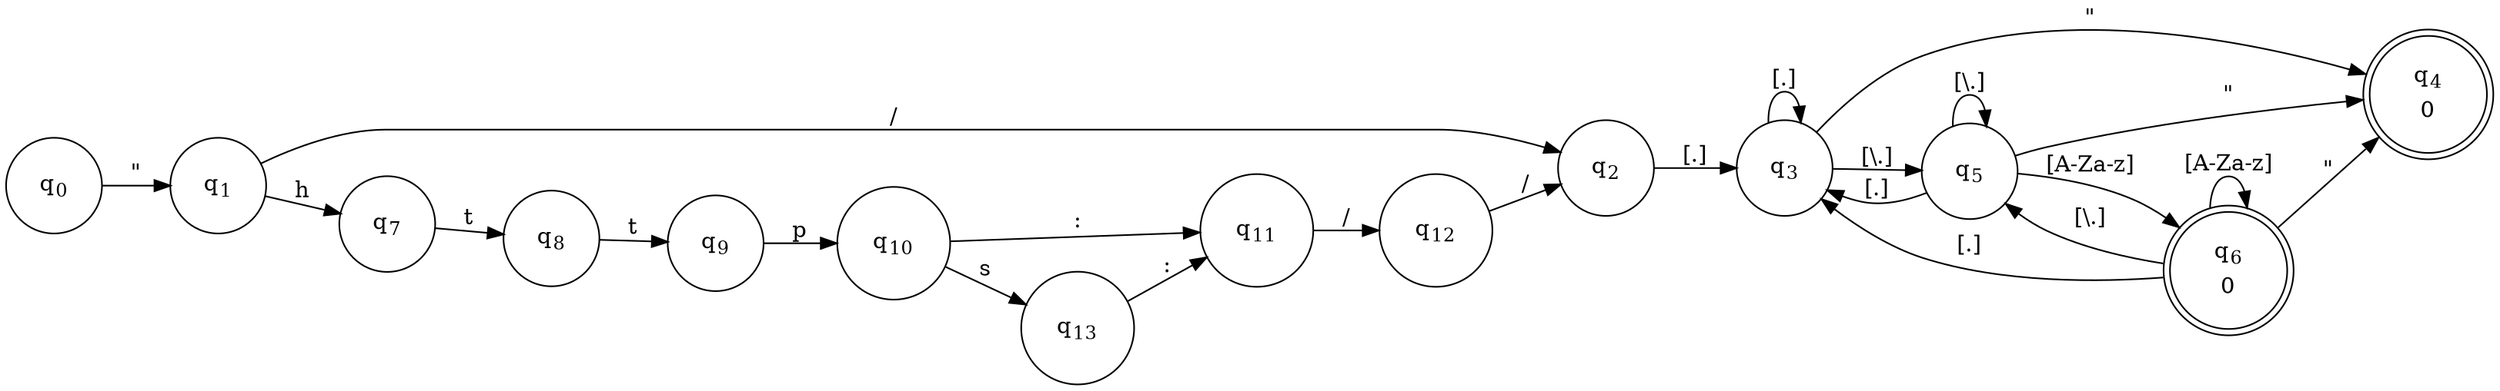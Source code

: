 digraph FFA {
rankdir=LR
node [shape=circle]
q0->q1 [label="\""]
q1->q2 [label="/"]
q1->q7 [label="h"]
q2->q3 [label="[.]"]
q3->q3 [label="[.]"]
q3->q4 [label="\""]
q3->q5 [label="[\\.]"]
q5->q3 [label="[.]"]
q5->q4 [label="\""]
q5->q5 [label="[\\.]"]
q5->q6 [label="[A-Za-z]"]
q6->q3 [label="[.]"]
q6->q4 [label="\""]
q6->q5 [label="[\\.]"]
q6->q6 [label="[A-Za-z]"]
q7->q8 [label="t"]
q8->q9 [label="t"]
q9->q10 [label="p"]
q10->q11 [label=":"]
q10->q13 [label="s"]
q11->q12 [label="/"]
q12->q2 [label="/"]
q13->q11 [label=":"]
q0 [label=<<TABLE BORDER="0"><TR><TD>q<SUB>0</SUB></TD></TR></TABLE>>]
q1 [label=<<TABLE BORDER="0"><TR><TD>q<SUB>1</SUB></TD></TR></TABLE>>]
q2 [label=<<TABLE BORDER="0"><TR><TD>q<SUB>2</SUB></TD></TR></TABLE>>]
q3 [label=<<TABLE BORDER="0"><TR><TD>q<SUB>3</SUB></TD></TR></TABLE>>]
q4 [label=<<TABLE BORDER="0"><TR><TD>q<SUB>4</SUB></TD></TR><TR><TD>0</TD></TR></TABLE>>,shape=doublecircle]
q5 [label=<<TABLE BORDER="0"><TR><TD>q<SUB>5</SUB></TD></TR></TABLE>>]
q6 [label=<<TABLE BORDER="0"><TR><TD>q<SUB>6</SUB></TD></TR><TR><TD>0</TD></TR></TABLE>>,shape=doublecircle]
q7 [label=<<TABLE BORDER="0"><TR><TD>q<SUB>7</SUB></TD></TR></TABLE>>]
q8 [label=<<TABLE BORDER="0"><TR><TD>q<SUB>8</SUB></TD></TR></TABLE>>]
q9 [label=<<TABLE BORDER="0"><TR><TD>q<SUB>9</SUB></TD></TR></TABLE>>]
q10 [label=<<TABLE BORDER="0"><TR><TD>q<SUB>10</SUB></TD></TR></TABLE>>]
q11 [label=<<TABLE BORDER="0"><TR><TD>q<SUB>11</SUB></TD></TR></TABLE>>]
q12 [label=<<TABLE BORDER="0"><TR><TD>q<SUB>12</SUB></TD></TR></TABLE>>]
q13 [label=<<TABLE BORDER="0"><TR><TD>q<SUB>13</SUB></TD></TR></TABLE>>]
q4,q6,q4,q6 [shape=doublecircle]
}
